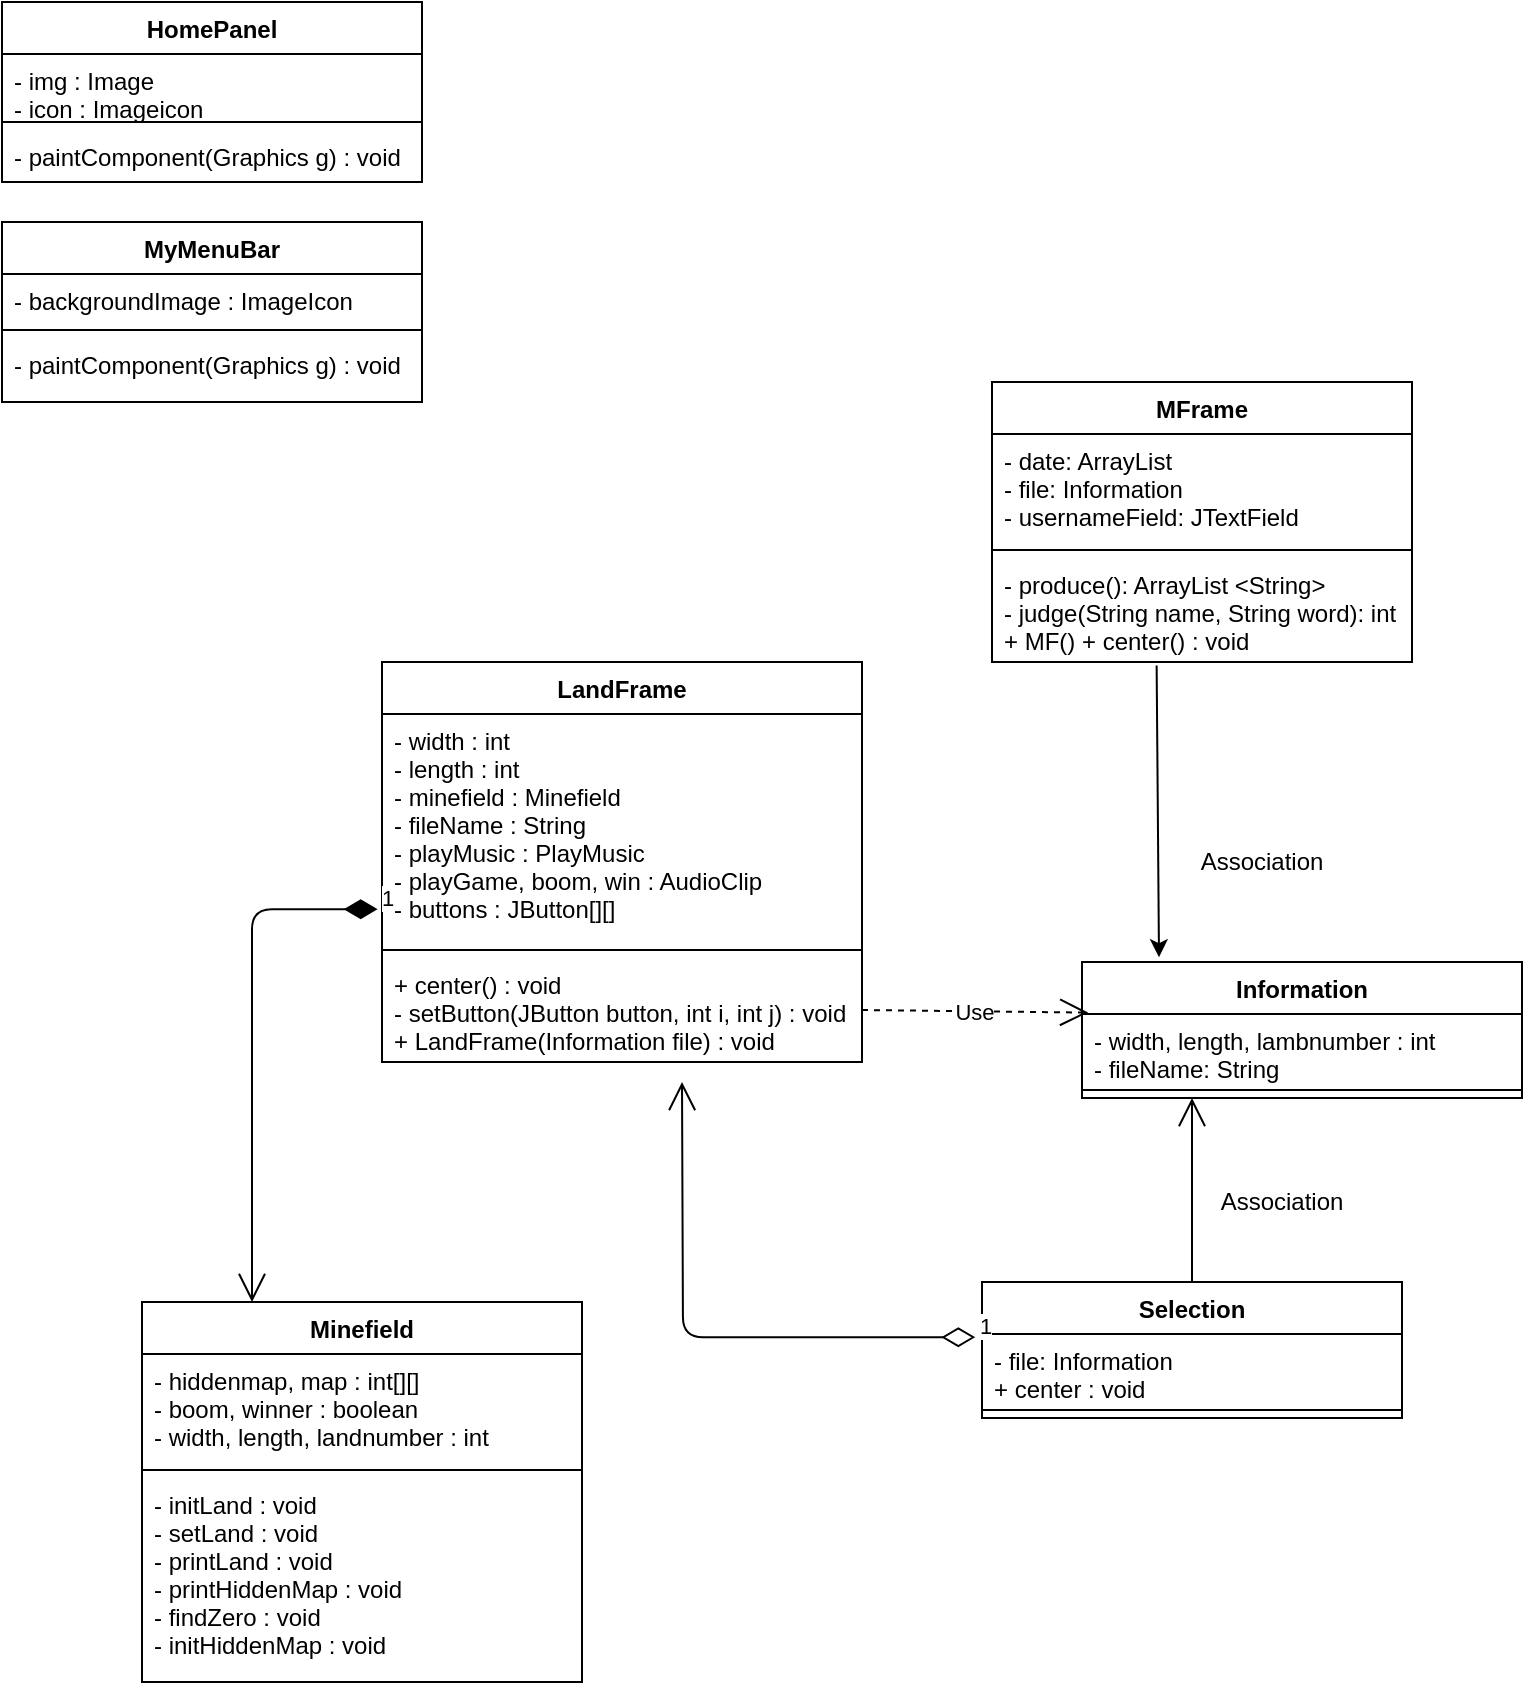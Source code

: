 <mxfile version="14.5.4" type="github">
  <diagram id="C5RBs43oDa-KdzZeNtuy" name="Page-1">
    <mxGraphModel dx="2677" dy="2352" grid="1" gridSize="10" guides="1" tooltips="1" connect="1" arrows="1" fold="1" page="1" pageScale="1" pageWidth="827" pageHeight="1169" math="0" shadow="0">
      <root>
        <mxCell id="WIyWlLk6GJQsqaUBKTNV-0" />
        <mxCell id="WIyWlLk6GJQsqaUBKTNV-1" parent="WIyWlLk6GJQsqaUBKTNV-0" />
        <mxCell id="CPutb8Eh69h9gtbtdPaH-7" value="MFrame" style="swimlane;fontStyle=1;align=center;verticalAlign=top;childLayout=stackLayout;horizontal=1;startSize=26;horizontalStack=0;resizeParent=1;resizeParentMax=0;resizeLast=0;collapsible=1;marginBottom=0;" parent="WIyWlLk6GJQsqaUBKTNV-1" vertex="1">
          <mxGeometry x="505" y="-960" width="210" height="140" as="geometry" />
        </mxCell>
        <mxCell id="CPutb8Eh69h9gtbtdPaH-8" value="- date: ArrayList&#xa;- file: Information&#xa;- usernameField: JTextField" style="text;strokeColor=none;fillColor=none;align=left;verticalAlign=top;spacingLeft=4;spacingRight=4;overflow=hidden;rotatable=0;points=[[0,0.5],[1,0.5]];portConstraint=eastwest;" parent="CPutb8Eh69h9gtbtdPaH-7" vertex="1">
          <mxGeometry y="26" width="210" height="54" as="geometry" />
        </mxCell>
        <mxCell id="CPutb8Eh69h9gtbtdPaH-9" value="" style="line;strokeWidth=1;fillColor=none;align=left;verticalAlign=middle;spacingTop=-1;spacingLeft=3;spacingRight=3;rotatable=0;labelPosition=right;points=[];portConstraint=eastwest;" parent="CPutb8Eh69h9gtbtdPaH-7" vertex="1">
          <mxGeometry y="80" width="210" height="8" as="geometry" />
        </mxCell>
        <mxCell id="CPutb8Eh69h9gtbtdPaH-10" value="- produce(): ArrayList &lt;String&gt;&#xa;- judge(String name, String word): int&#xa;+ MF() + center() : void" style="text;strokeColor=none;fillColor=none;align=left;verticalAlign=top;spacingLeft=4;spacingRight=4;overflow=hidden;rotatable=0;points=[[0,0.5],[1,0.5]];portConstraint=eastwest;" parent="CPutb8Eh69h9gtbtdPaH-7" vertex="1">
          <mxGeometry y="88" width="210" height="52" as="geometry" />
        </mxCell>
        <mxCell id="CPutb8Eh69h9gtbtdPaH-17" value="Information" style="swimlane;fontStyle=1;align=center;verticalAlign=top;childLayout=stackLayout;horizontal=1;startSize=26;horizontalStack=0;resizeParent=1;resizeParentMax=0;resizeLast=0;collapsible=1;marginBottom=0;" parent="WIyWlLk6GJQsqaUBKTNV-1" vertex="1">
          <mxGeometry x="550" y="-670" width="220" height="68" as="geometry" />
        </mxCell>
        <mxCell id="CPutb8Eh69h9gtbtdPaH-18" value="- width, length, lambnumber : int&#xa;- fileName: String" style="text;strokeColor=none;fillColor=none;align=left;verticalAlign=top;spacingLeft=4;spacingRight=4;overflow=hidden;rotatable=0;points=[[0,0.5],[1,0.5]];portConstraint=eastwest;" parent="CPutb8Eh69h9gtbtdPaH-17" vertex="1">
          <mxGeometry y="26" width="220" height="34" as="geometry" />
        </mxCell>
        <mxCell id="CPutb8Eh69h9gtbtdPaH-19" value="" style="line;strokeWidth=1;fillColor=none;align=left;verticalAlign=middle;spacingTop=-1;spacingLeft=3;spacingRight=3;rotatable=0;labelPosition=right;points=[];portConstraint=eastwest;" parent="CPutb8Eh69h9gtbtdPaH-17" vertex="1">
          <mxGeometry y="60" width="220" height="8" as="geometry" />
        </mxCell>
        <mxCell id="CPutb8Eh69h9gtbtdPaH-21" value="Selection" style="swimlane;fontStyle=1;align=center;verticalAlign=top;childLayout=stackLayout;horizontal=1;startSize=26;horizontalStack=0;resizeParent=1;resizeParentMax=0;resizeLast=0;collapsible=1;marginBottom=0;" parent="WIyWlLk6GJQsqaUBKTNV-1" vertex="1">
          <mxGeometry x="500" y="-510" width="210" height="68" as="geometry" />
        </mxCell>
        <mxCell id="CPutb8Eh69h9gtbtdPaH-22" value="- file: Information&#xa;+ center : void" style="text;strokeColor=none;fillColor=none;align=left;verticalAlign=top;spacingLeft=4;spacingRight=4;overflow=hidden;rotatable=0;points=[[0,0.5],[1,0.5]];portConstraint=eastwest;" parent="CPutb8Eh69h9gtbtdPaH-21" vertex="1">
          <mxGeometry y="26" width="210" height="34" as="geometry" />
        </mxCell>
        <mxCell id="CPutb8Eh69h9gtbtdPaH-23" value="" style="line;strokeWidth=1;fillColor=none;align=left;verticalAlign=middle;spacingTop=-1;spacingLeft=3;spacingRight=3;rotatable=0;labelPosition=right;points=[];portConstraint=eastwest;" parent="CPutb8Eh69h9gtbtdPaH-21" vertex="1">
          <mxGeometry y="60" width="210" height="8" as="geometry" />
        </mxCell>
        <mxCell id="CPutb8Eh69h9gtbtdPaH-25" value="MyMenuBar" style="swimlane;fontStyle=1;align=center;verticalAlign=top;childLayout=stackLayout;horizontal=1;startSize=26;horizontalStack=0;resizeParent=1;resizeParentMax=0;resizeLast=0;collapsible=1;marginBottom=0;" parent="WIyWlLk6GJQsqaUBKTNV-1" vertex="1">
          <mxGeometry x="10" y="-1040" width="210" height="90" as="geometry" />
        </mxCell>
        <mxCell id="CPutb8Eh69h9gtbtdPaH-26" value="- backgroundImage : ImageIcon" style="text;strokeColor=none;fillColor=none;align=left;verticalAlign=top;spacingLeft=4;spacingRight=4;overflow=hidden;rotatable=0;points=[[0,0.5],[1,0.5]];portConstraint=eastwest;" parent="CPutb8Eh69h9gtbtdPaH-25" vertex="1">
          <mxGeometry y="26" width="210" height="24" as="geometry" />
        </mxCell>
        <mxCell id="CPutb8Eh69h9gtbtdPaH-27" value="" style="line;strokeWidth=1;fillColor=none;align=left;verticalAlign=middle;spacingTop=-1;spacingLeft=3;spacingRight=3;rotatable=0;labelPosition=right;points=[];portConstraint=eastwest;" parent="CPutb8Eh69h9gtbtdPaH-25" vertex="1">
          <mxGeometry y="50" width="210" height="8" as="geometry" />
        </mxCell>
        <mxCell id="CPutb8Eh69h9gtbtdPaH-28" value="- paintComponent(Graphics g) : void" style="text;strokeColor=none;fillColor=none;align=left;verticalAlign=top;spacingLeft=4;spacingRight=4;overflow=hidden;rotatable=0;points=[[0,0.5],[1,0.5]];portConstraint=eastwest;" parent="CPutb8Eh69h9gtbtdPaH-25" vertex="1">
          <mxGeometry y="58" width="210" height="32" as="geometry" />
        </mxCell>
        <mxCell id="CPutb8Eh69h9gtbtdPaH-29" value="LandFrame" style="swimlane;fontStyle=1;align=center;verticalAlign=top;childLayout=stackLayout;horizontal=1;startSize=26;horizontalStack=0;resizeParent=1;resizeParentMax=0;resizeLast=0;collapsible=1;marginBottom=0;" parent="WIyWlLk6GJQsqaUBKTNV-1" vertex="1">
          <mxGeometry x="200" y="-820" width="240" height="200" as="geometry" />
        </mxCell>
        <mxCell id="CPutb8Eh69h9gtbtdPaH-30" value="- width : int&#xa;- length : int&#xa;- minefield : Minefield&#xa;- fileName : String&#xa;- playMusic : PlayMusic&#xa;- playGame, boom, win : AudioClip&#xa;- buttons : JButton[][]&#xa;" style="text;strokeColor=none;fillColor=none;align=left;verticalAlign=top;spacingLeft=4;spacingRight=4;overflow=hidden;rotatable=0;points=[[0,0.5],[1,0.5]];portConstraint=eastwest;" parent="CPutb8Eh69h9gtbtdPaH-29" vertex="1">
          <mxGeometry y="26" width="240" height="114" as="geometry" />
        </mxCell>
        <mxCell id="CPutb8Eh69h9gtbtdPaH-31" value="" style="line;strokeWidth=1;fillColor=none;align=left;verticalAlign=middle;spacingTop=-1;spacingLeft=3;spacingRight=3;rotatable=0;labelPosition=right;points=[];portConstraint=eastwest;" parent="CPutb8Eh69h9gtbtdPaH-29" vertex="1">
          <mxGeometry y="140" width="240" height="8" as="geometry" />
        </mxCell>
        <mxCell id="CPutb8Eh69h9gtbtdPaH-32" value="+ center() : void&#xa;- setButton(JButton button, int i, int j) : void&#xa;+ LandFrame(Information file) : void" style="text;strokeColor=none;fillColor=none;align=left;verticalAlign=top;spacingLeft=4;spacingRight=4;overflow=hidden;rotatable=0;points=[[0,0.5],[1,0.5]];portConstraint=eastwest;" parent="CPutb8Eh69h9gtbtdPaH-29" vertex="1">
          <mxGeometry y="148" width="240" height="52" as="geometry" />
        </mxCell>
        <mxCell id="wc4InwyWiUyK8ALS0Piu-0" value="HomePanel&#xa;" style="swimlane;fontStyle=1;align=center;verticalAlign=top;childLayout=stackLayout;horizontal=1;startSize=26;horizontalStack=0;resizeParent=1;resizeParentMax=0;resizeLast=0;collapsible=1;marginBottom=0;" vertex="1" parent="WIyWlLk6GJQsqaUBKTNV-1">
          <mxGeometry x="10" y="-1150" width="210" height="90" as="geometry" />
        </mxCell>
        <mxCell id="wc4InwyWiUyK8ALS0Piu-1" value="- img : Image&#xa;- icon : Imageicon" style="text;strokeColor=none;fillColor=none;align=left;verticalAlign=top;spacingLeft=4;spacingRight=4;overflow=hidden;rotatable=0;points=[[0,0.5],[1,0.5]];portConstraint=eastwest;" vertex="1" parent="wc4InwyWiUyK8ALS0Piu-0">
          <mxGeometry y="26" width="210" height="30" as="geometry" />
        </mxCell>
        <mxCell id="wc4InwyWiUyK8ALS0Piu-2" value="" style="line;strokeWidth=1;fillColor=none;align=left;verticalAlign=middle;spacingTop=-1;spacingLeft=3;spacingRight=3;rotatable=0;labelPosition=right;points=[];portConstraint=eastwest;" vertex="1" parent="wc4InwyWiUyK8ALS0Piu-0">
          <mxGeometry y="56" width="210" height="8" as="geometry" />
        </mxCell>
        <mxCell id="wc4InwyWiUyK8ALS0Piu-3" value="- paintComponent(Graphics g) : void" style="text;strokeColor=none;fillColor=none;align=left;verticalAlign=top;spacingLeft=4;spacingRight=4;overflow=hidden;rotatable=0;points=[[0,0.5],[1,0.5]];portConstraint=eastwest;" vertex="1" parent="wc4InwyWiUyK8ALS0Piu-0">
          <mxGeometry y="64" width="210" height="26" as="geometry" />
        </mxCell>
        <mxCell id="wc4InwyWiUyK8ALS0Piu-4" value="Minefield" style="swimlane;fontStyle=1;align=center;verticalAlign=top;childLayout=stackLayout;horizontal=1;startSize=26;horizontalStack=0;resizeParent=1;resizeParentMax=0;resizeLast=0;collapsible=1;marginBottom=0;" vertex="1" parent="WIyWlLk6GJQsqaUBKTNV-1">
          <mxGeometry x="80" y="-500" width="220" height="190" as="geometry" />
        </mxCell>
        <mxCell id="wc4InwyWiUyK8ALS0Piu-5" value="- hiddenmap, map : int[][]&#xa;- boom, winner : boolean&#xa;- width, length, landnumber : int" style="text;strokeColor=none;fillColor=none;align=left;verticalAlign=top;spacingLeft=4;spacingRight=4;overflow=hidden;rotatable=0;points=[[0,0.5],[1,0.5]];portConstraint=eastwest;" vertex="1" parent="wc4InwyWiUyK8ALS0Piu-4">
          <mxGeometry y="26" width="220" height="54" as="geometry" />
        </mxCell>
        <mxCell id="wc4InwyWiUyK8ALS0Piu-6" value="" style="line;strokeWidth=1;fillColor=none;align=left;verticalAlign=middle;spacingTop=-1;spacingLeft=3;spacingRight=3;rotatable=0;labelPosition=right;points=[];portConstraint=eastwest;" vertex="1" parent="wc4InwyWiUyK8ALS0Piu-4">
          <mxGeometry y="80" width="220" height="8" as="geometry" />
        </mxCell>
        <mxCell id="wc4InwyWiUyK8ALS0Piu-7" value="- initLand : void&#xa;- setLand : void&#xa;- printLand : void&#xa;- printHiddenMap : void&#xa;- findZero : void&#xa;- initHiddenMap : void&#xa;" style="text;strokeColor=none;fillColor=none;align=left;verticalAlign=top;spacingLeft=4;spacingRight=4;overflow=hidden;rotatable=0;points=[[0,0.5],[1,0.5]];portConstraint=eastwest;" vertex="1" parent="wc4InwyWiUyK8ALS0Piu-4">
          <mxGeometry y="88" width="220" height="102" as="geometry" />
        </mxCell>
        <mxCell id="wc4InwyWiUyK8ALS0Piu-12" value="Association" style="text;html=1;strokeColor=none;fillColor=none;align=center;verticalAlign=middle;whiteSpace=wrap;rounded=0;" vertex="1" parent="WIyWlLk6GJQsqaUBKTNV-1">
          <mxGeometry x="590" y="-730" width="100" height="20" as="geometry" />
        </mxCell>
        <mxCell id="wc4InwyWiUyK8ALS0Piu-21" value="" style="endArrow=classic;html=1;exitX=0.392;exitY=1.033;exitDx=0;exitDy=0;exitPerimeter=0;entryX=0.175;entryY=-0.035;entryDx=0;entryDy=0;entryPerimeter=0;" edge="1" parent="WIyWlLk6GJQsqaUBKTNV-1" source="CPutb8Eh69h9gtbtdPaH-10" target="CPutb8Eh69h9gtbtdPaH-17">
          <mxGeometry width="50" height="50" relative="1" as="geometry">
            <mxPoint x="710" y="-490" as="sourcePoint" />
            <mxPoint x="760" y="-540" as="targetPoint" />
          </mxGeometry>
        </mxCell>
        <mxCell id="wc4InwyWiUyK8ALS0Piu-22" value="1" style="endArrow=open;html=1;endSize=12;startArrow=diamondThin;startSize=14;startFill=0;edgeStyle=orthogonalEdgeStyle;align=left;verticalAlign=bottom;exitX=-0.016;exitY=0.048;exitDx=0;exitDy=0;exitPerimeter=0;" edge="1" parent="WIyWlLk6GJQsqaUBKTNV-1" source="CPutb8Eh69h9gtbtdPaH-22">
          <mxGeometry x="-1" y="3" relative="1" as="geometry">
            <mxPoint x="150" y="-540" as="sourcePoint" />
            <mxPoint x="350" y="-610" as="targetPoint" />
          </mxGeometry>
        </mxCell>
        <mxCell id="wc4InwyWiUyK8ALS0Piu-25" value="Use" style="endArrow=open;endSize=12;dashed=1;html=1;exitX=1;exitY=0.5;exitDx=0;exitDy=0;entryX=0.014;entryY=0.372;entryDx=0;entryDy=0;entryPerimeter=0;" edge="1" parent="WIyWlLk6GJQsqaUBKTNV-1" source="CPutb8Eh69h9gtbtdPaH-32" target="CPutb8Eh69h9gtbtdPaH-17">
          <mxGeometry width="160" relative="1" as="geometry">
            <mxPoint x="150" y="-540" as="sourcePoint" />
            <mxPoint x="310" y="-540" as="targetPoint" />
          </mxGeometry>
        </mxCell>
        <mxCell id="wc4InwyWiUyK8ALS0Piu-26" value="" style="endArrow=open;endFill=1;endSize=12;html=1;exitX=0.5;exitY=0;exitDx=0;exitDy=0;entryX=0.25;entryY=1;entryDx=0;entryDy=0;" edge="1" parent="WIyWlLk6GJQsqaUBKTNV-1" source="CPutb8Eh69h9gtbtdPaH-21" target="CPutb8Eh69h9gtbtdPaH-17">
          <mxGeometry width="160" relative="1" as="geometry">
            <mxPoint x="390" y="-540" as="sourcePoint" />
            <mxPoint x="550" y="-540" as="targetPoint" />
          </mxGeometry>
        </mxCell>
        <mxCell id="wc4InwyWiUyK8ALS0Piu-27" value="Association" style="text;html=1;strokeColor=none;fillColor=none;align=center;verticalAlign=middle;whiteSpace=wrap;rounded=0;" vertex="1" parent="WIyWlLk6GJQsqaUBKTNV-1">
          <mxGeometry x="600" y="-560" width="100" height="20" as="geometry" />
        </mxCell>
        <mxCell id="wc4InwyWiUyK8ALS0Piu-28" value="1" style="endArrow=open;html=1;endSize=12;startArrow=diamondThin;startSize=14;startFill=1;edgeStyle=orthogonalEdgeStyle;align=left;verticalAlign=bottom;exitX=-0.009;exitY=0.856;exitDx=0;exitDy=0;exitPerimeter=0;entryX=0.25;entryY=0;entryDx=0;entryDy=0;" edge="1" parent="WIyWlLk6GJQsqaUBKTNV-1" source="CPutb8Eh69h9gtbtdPaH-30" target="wc4InwyWiUyK8ALS0Piu-4">
          <mxGeometry x="-1" y="3" relative="1" as="geometry">
            <mxPoint x="390" y="-540" as="sourcePoint" />
            <mxPoint x="550" y="-540" as="targetPoint" />
          </mxGeometry>
        </mxCell>
      </root>
    </mxGraphModel>
  </diagram>
</mxfile>
